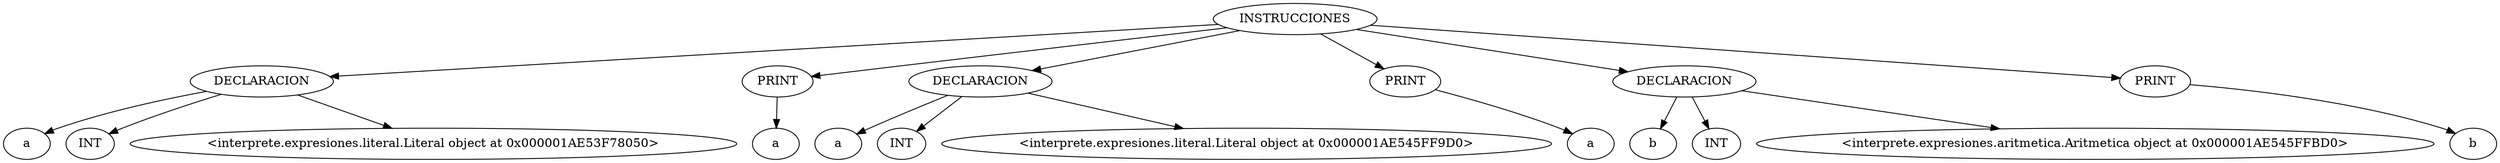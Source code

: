 digraph {
	0 [label = "INSTRUCCIONES"];
	1 [label = "DECLARACION"];
	2 [label = "a"];
	3 [label = "INT"];
	4 [label = "<interprete.expresiones.literal.Literal object at 0x000001AE53F78050>"];
	5 [label = "PRINT"];
	6 [label = "a"];
	7 [label = "DECLARACION"];
	8 [label = "a"];
	9 [label = "INT"];
	10 [label = "<interprete.expresiones.literal.Literal object at 0x000001AE545FF9D0>"];
	11 [label = "PRINT"];
	12 [label = "a"];
	13 [label = "DECLARACION"];
	14 [label = "b"];
	15 [label = "INT"];
	16 [label = "<interprete.expresiones.aritmetica.Aritmetica object at 0x000001AE545FFBD0>"];
	17 [label = "PRINT"];
	18 [label = "b"];
	0 -> 1;
	1 -> 2;
	1 -> 3;
	1 -> 4;
	0 -> 5;
	5 -> 6;
	0 -> 7;
	7 -> 8;
	7 -> 9;
	7 -> 10;
	0 -> 11;
	11 -> 12;
	0 -> 13;
	13 -> 14;
	13 -> 15;
	13 -> 16;
	0 -> 17;
	17 -> 18;
}
